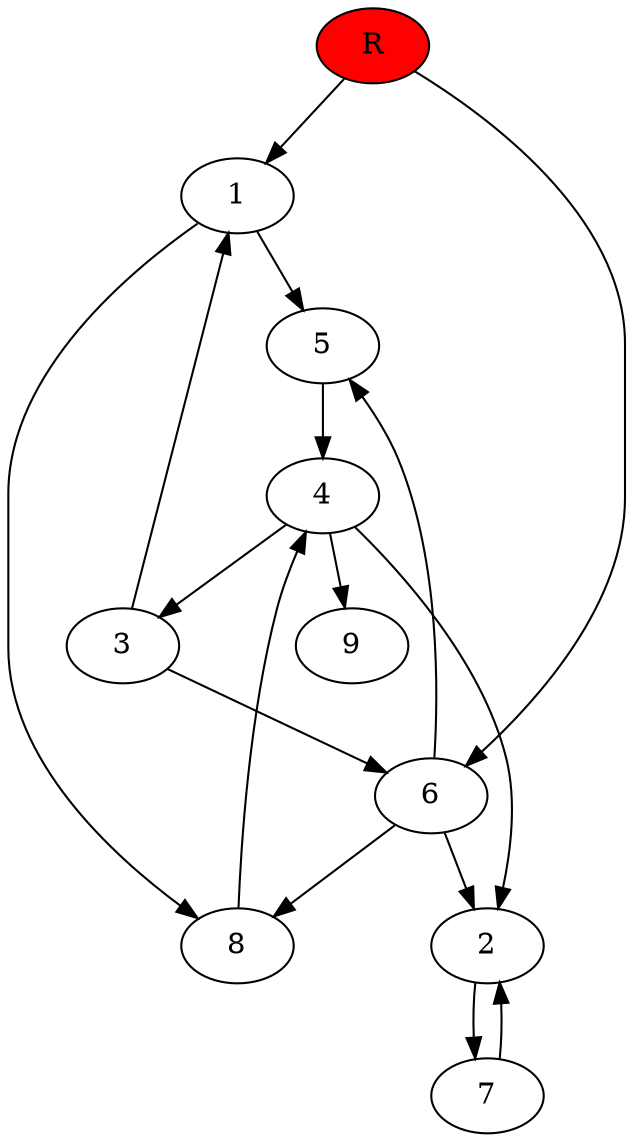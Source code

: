 digraph prb23196 {
	1
	2
	3
	4
	5
	6
	7
	8
	R [fillcolor="#ff0000" style=filled]
	1 -> 5
	1 -> 8
	2 -> 7
	3 -> 1
	3 -> 6
	4 -> 2
	4 -> 3
	4 -> 9
	5 -> 4
	6 -> 2
	6 -> 5
	6 -> 8
	7 -> 2
	8 -> 4
	R -> 1
	R -> 6
}
